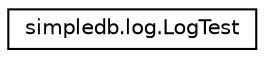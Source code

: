 digraph "Graphical Class Hierarchy"
{
  edge [fontname="Helvetica",fontsize="10",labelfontname="Helvetica",labelfontsize="10"];
  node [fontname="Helvetica",fontsize="10",shape=record];
  rankdir="LR";
  Node0 [label="simpledb.log.LogTest",height=0.2,width=0.4,color="black", fillcolor="white", style="filled",URL="$classsimpledb_1_1log_1_1LogTest.html"];
}
